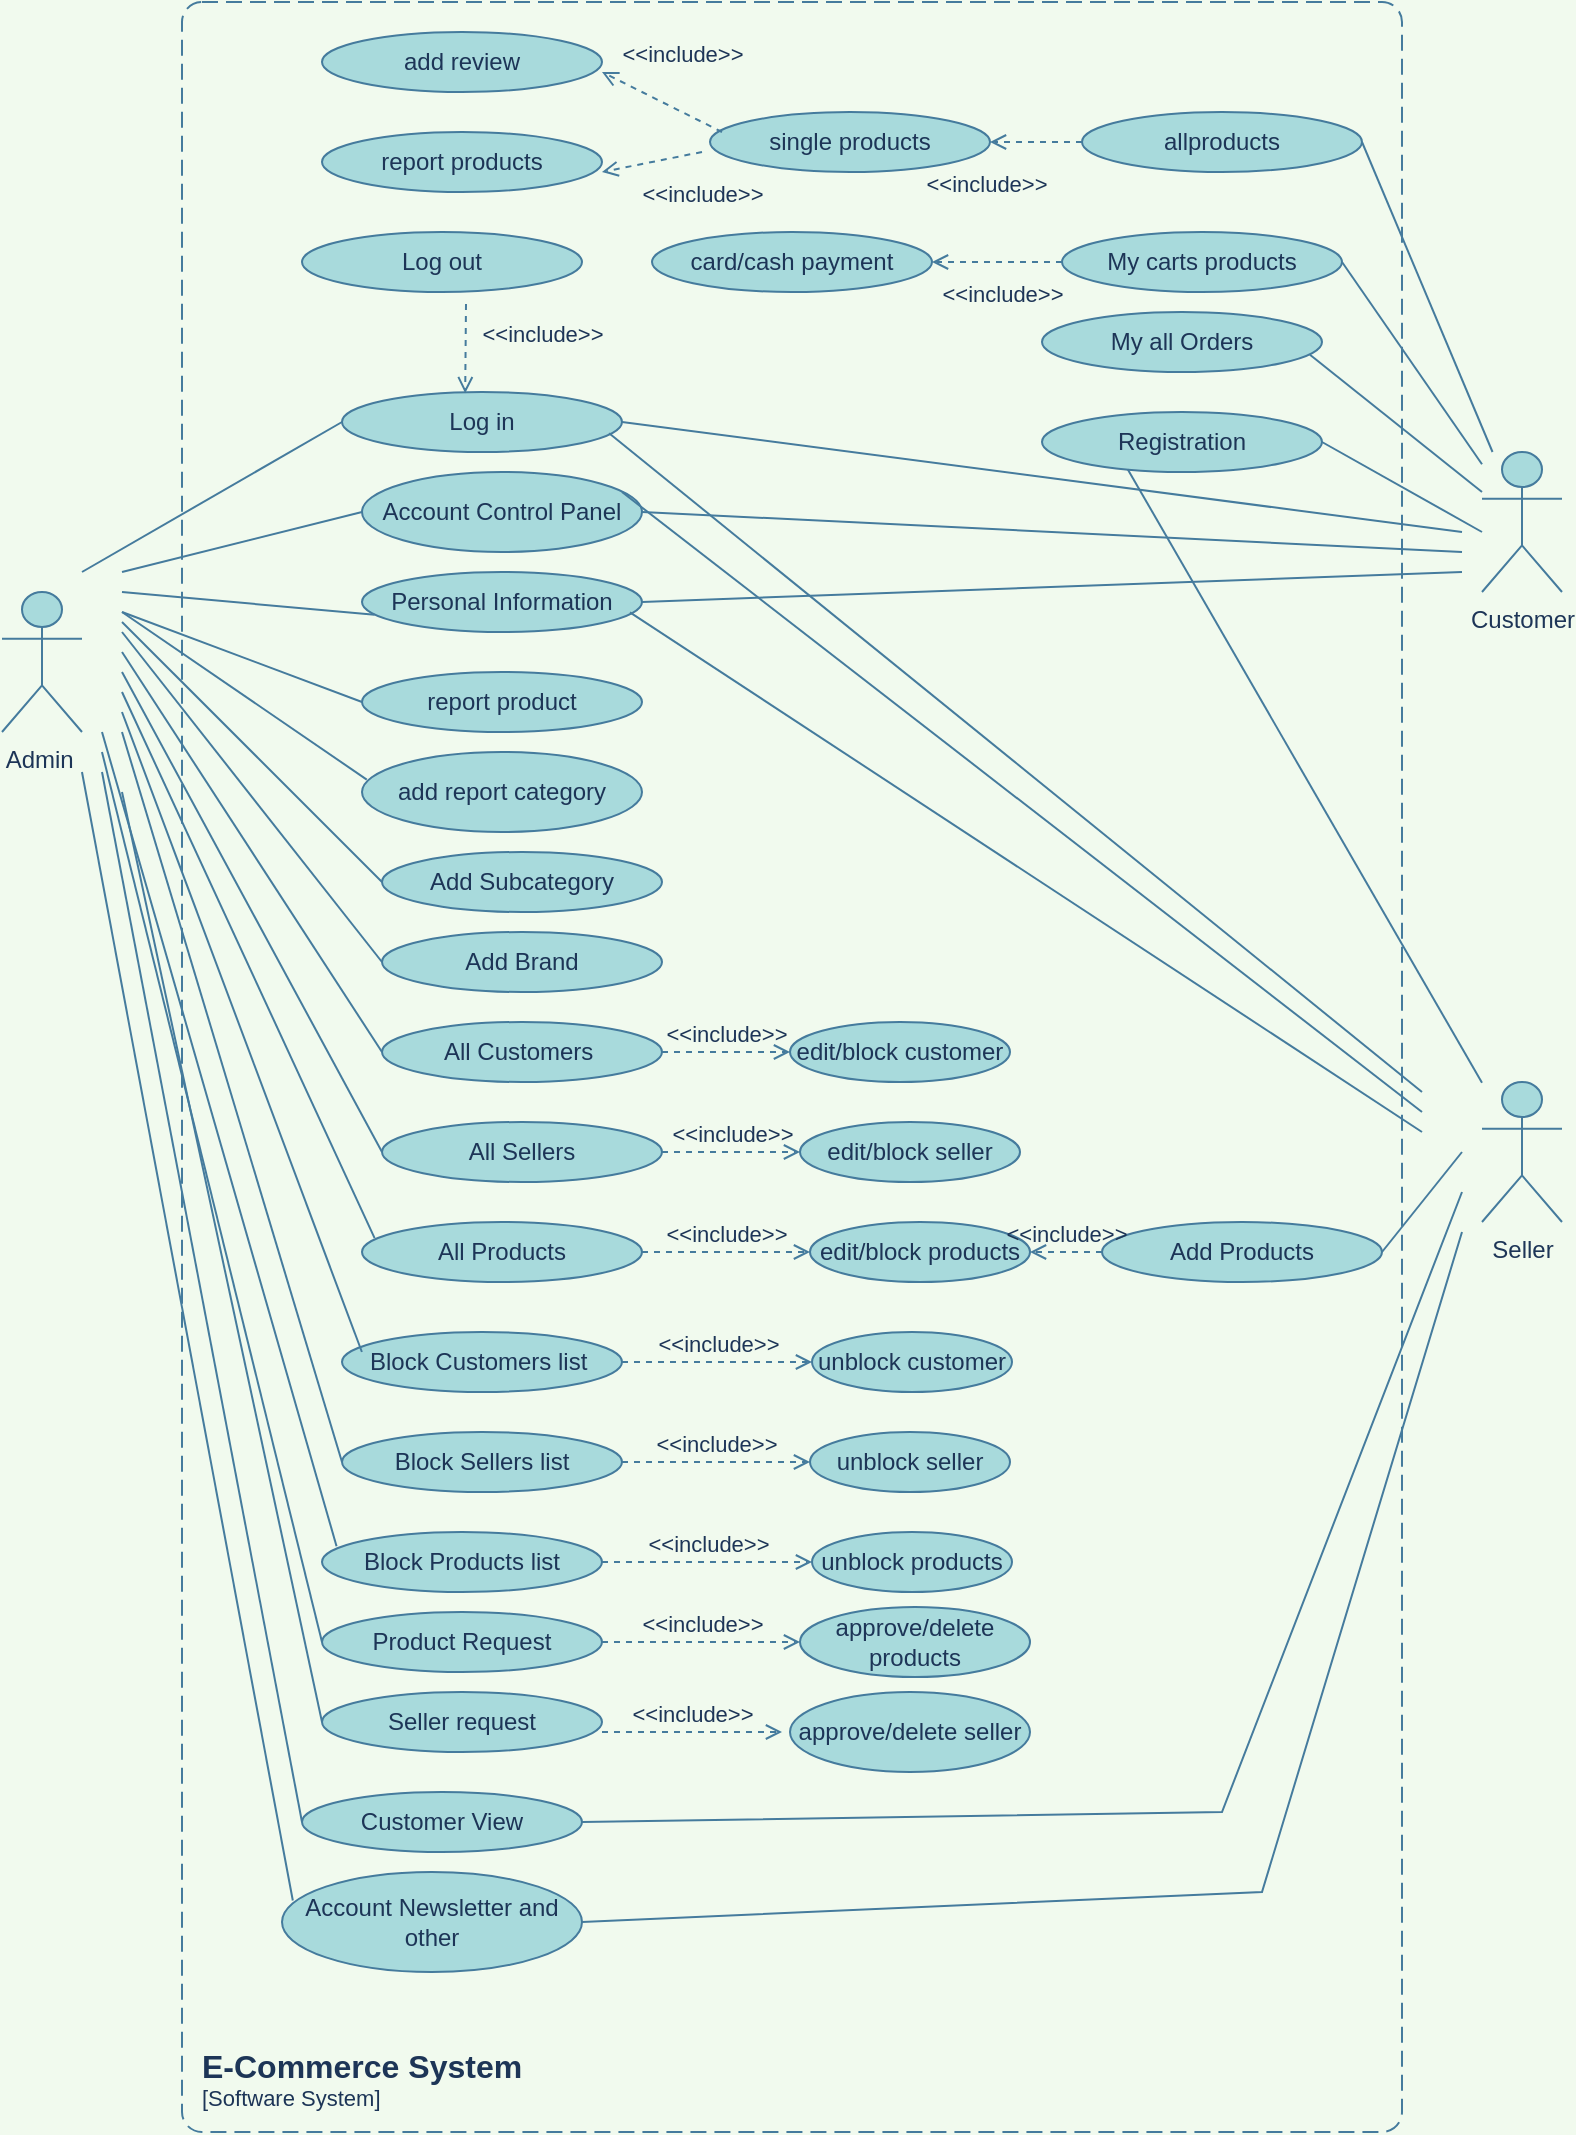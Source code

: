 <mxfile version="20.5.1" type="github">
  <diagram id="n9HFfjMK9hOBVCEkppL0" name="Page-1">
    <mxGraphModel dx="1038" dy="571" grid="1" gridSize="10" guides="1" tooltips="1" connect="1" arrows="1" fold="1" page="1" pageScale="1" pageWidth="827" pageHeight="1169" background="#F1FAEE" math="0" shadow="0">
      <root>
        <mxCell id="0" />
        <mxCell id="1" parent="0" />
        <object label="Admin&amp;nbsp;" id="HZhEUxBDqLnAfJDDO1io-1">
          <mxCell style="shape=umlActor;html=1;verticalLabelPosition=bottom;verticalAlign=top;align=center;fillColor=#A8DADC;strokeColor=#457B9D;fontColor=#1D3557;" parent="1" vertex="1">
            <mxGeometry x="20" y="340" width="40" height="70" as="geometry" />
          </mxCell>
        </object>
        <mxCell id="HZhEUxBDqLnAfJDDO1io-3" value="Customer" style="shape=umlActor;html=1;verticalLabelPosition=bottom;verticalAlign=top;align=center;fillColor=#A8DADC;strokeColor=#457B9D;fontColor=#1D3557;" parent="1" vertex="1">
          <mxGeometry x="760" y="270" width="40" height="70" as="geometry" />
        </mxCell>
        <object placeholders="1" c4Name="E-Commerce System" c4Type="SystemScopeBoundary" c4Application="Software System" label="&lt;font style=&quot;font-size: 16px&quot;&gt;&lt;b&gt;&lt;div style=&quot;text-align: left&quot;&gt;%c4Name%&lt;/div&gt;&lt;/b&gt;&lt;/font&gt;&lt;div style=&quot;text-align: left&quot;&gt;[%c4Application%]&lt;/div&gt;" id="HZhEUxBDqLnAfJDDO1io-4">
          <mxCell style="rounded=1;fontSize=11;whiteSpace=wrap;html=1;dashed=1;arcSize=20;fillColor=none;strokeColor=#457B9D;fontColor=#1D3557;labelBackgroundColor=none;align=left;verticalAlign=bottom;labelBorderColor=none;spacingTop=0;spacing=10;dashPattern=8 4;metaEdit=1;rotatable=0;perimeter=rectanglePerimeter;noLabel=0;labelPadding=0;allowArrows=0;connectable=0;expand=0;recursiveResize=0;editable=1;pointerEvents=0;absoluteArcSize=1;points=[[0.25,0,0],[0.5,0,0],[0.75,0,0],[1,0.25,0],[1,0.5,0],[1,0.75,0],[0.75,1,0],[0.5,1,0],[0.25,1,0],[0,0.75,0],[0,0.5,0],[0,0.25,0]];" parent="1" vertex="1">
            <mxGeometry x="110" y="45" width="610" height="1065" as="geometry" />
          </mxCell>
        </object>
        <mxCell id="HZhEUxBDqLnAfJDDO1io-10" value="Account Control Panel" style="ellipse;whiteSpace=wrap;html=1;fillColor=#A8DADC;strokeColor=#457B9D;fontColor=#1D3557;" parent="1" vertex="1">
          <mxGeometry x="200" y="280" width="140" height="40" as="geometry" />
        </mxCell>
        <mxCell id="HZhEUxBDqLnAfJDDO1io-12" value="Personal Information" style="ellipse;whiteSpace=wrap;html=1;fillColor=#A8DADC;strokeColor=#457B9D;fontColor=#1D3557;" parent="1" vertex="1">
          <mxGeometry x="200" y="330" width="140" height="30" as="geometry" />
        </mxCell>
        <mxCell id="HZhEUxBDqLnAfJDDO1io-13" value="Add Subcategory" style="ellipse;whiteSpace=wrap;html=1;fillColor=#A8DADC;strokeColor=#457B9D;fontColor=#1D3557;" parent="1" vertex="1">
          <mxGeometry x="210" y="470" width="140" height="30" as="geometry" />
        </mxCell>
        <mxCell id="HZhEUxBDqLnAfJDDO1io-14" value="Add Brand" style="ellipse;whiteSpace=wrap;html=1;fillColor=#A8DADC;strokeColor=#457B9D;fontColor=#1D3557;" parent="1" vertex="1">
          <mxGeometry x="210" y="510" width="140" height="30" as="geometry" />
        </mxCell>
        <mxCell id="HZhEUxBDqLnAfJDDO1io-15" value="All Customers&amp;nbsp;" style="ellipse;whiteSpace=wrap;html=1;fillColor=#A8DADC;strokeColor=#457B9D;fontColor=#1D3557;" parent="1" vertex="1">
          <mxGeometry x="210" y="555" width="140" height="30" as="geometry" />
        </mxCell>
        <mxCell id="HZhEUxBDqLnAfJDDO1io-16" value="All Sellers" style="ellipse;whiteSpace=wrap;html=1;fillColor=#A8DADC;strokeColor=#457B9D;fontColor=#1D3557;" parent="1" vertex="1">
          <mxGeometry x="210" y="605" width="140" height="30" as="geometry" />
        </mxCell>
        <mxCell id="HZhEUxBDqLnAfJDDO1io-17" value="All Products" style="ellipse;whiteSpace=wrap;html=1;fillColor=#A8DADC;strokeColor=#457B9D;fontColor=#1D3557;" parent="1" vertex="1">
          <mxGeometry x="200" y="655" width="140" height="30" as="geometry" />
        </mxCell>
        <mxCell id="HZhEUxBDqLnAfJDDO1io-18" value="Block Customers list&amp;nbsp;" style="ellipse;whiteSpace=wrap;html=1;fillColor=#A8DADC;strokeColor=#457B9D;fontColor=#1D3557;" parent="1" vertex="1">
          <mxGeometry x="190" y="710" width="140" height="30" as="geometry" />
        </mxCell>
        <mxCell id="HZhEUxBDqLnAfJDDO1io-19" value="Block Products list" style="ellipse;whiteSpace=wrap;html=1;fillColor=#A8DADC;strokeColor=#457B9D;fontColor=#1D3557;" parent="1" vertex="1">
          <mxGeometry x="180" y="810" width="140" height="30" as="geometry" />
        </mxCell>
        <mxCell id="HZhEUxBDqLnAfJDDO1io-20" value="Block Sellers list" style="ellipse;whiteSpace=wrap;html=1;fillColor=#A8DADC;strokeColor=#457B9D;fontColor=#1D3557;" parent="1" vertex="1">
          <mxGeometry x="190" y="760" width="140" height="30" as="geometry" />
        </mxCell>
        <mxCell id="HZhEUxBDqLnAfJDDO1io-21" value="Product Request" style="ellipse;whiteSpace=wrap;html=1;fillColor=#A8DADC;strokeColor=#457B9D;fontColor=#1D3557;" parent="1" vertex="1">
          <mxGeometry x="180" y="850" width="140" height="30" as="geometry" />
        </mxCell>
        <mxCell id="HZhEUxBDqLnAfJDDO1io-23" value="Customer View" style="ellipse;whiteSpace=wrap;html=1;fillColor=#A8DADC;strokeColor=#457B9D;fontColor=#1D3557;" parent="1" vertex="1">
          <mxGeometry x="170" y="940" width="140" height="30" as="geometry" />
        </mxCell>
        <mxCell id="HZhEUxBDqLnAfJDDO1io-24" value="Account Newsletter and other" style="ellipse;whiteSpace=wrap;html=1;fillColor=#A8DADC;strokeColor=#457B9D;fontColor=#1D3557;" parent="1" vertex="1">
          <mxGeometry x="160" y="980" width="150" height="50" as="geometry" />
        </mxCell>
        <mxCell id="HZhEUxBDqLnAfJDDO1io-25" value="Registration" style="ellipse;whiteSpace=wrap;html=1;fillColor=#A8DADC;strokeColor=#457B9D;fontColor=#1D3557;" parent="1" vertex="1">
          <mxGeometry x="540" y="250" width="140" height="30" as="geometry" />
        </mxCell>
        <mxCell id="HZhEUxBDqLnAfJDDO1io-26" value="Log in" style="ellipse;whiteSpace=wrap;html=1;fillColor=#A8DADC;strokeColor=#457B9D;fontColor=#1D3557;" parent="1" vertex="1">
          <mxGeometry x="190" y="240" width="140" height="30" as="geometry" />
        </mxCell>
        <mxCell id="HZhEUxBDqLnAfJDDO1io-27" value="Log out" style="ellipse;whiteSpace=wrap;html=1;fillColor=#A8DADC;strokeColor=#457B9D;fontColor=#1D3557;" parent="1" vertex="1">
          <mxGeometry x="170" y="160" width="140" height="30" as="geometry" />
        </mxCell>
        <mxCell id="HZhEUxBDqLnAfJDDO1io-31" value="" style="edgeStyle=none;html=1;endArrow=none;verticalAlign=bottom;rounded=0;entryX=0;entryY=0.5;entryDx=0;entryDy=0;labelBackgroundColor=#F1FAEE;strokeColor=#457B9D;fontColor=#1D3557;" parent="1" target="HZhEUxBDqLnAfJDDO1io-26" edge="1">
          <mxGeometry width="160" relative="1" as="geometry">
            <mxPoint x="60" y="330" as="sourcePoint" />
            <mxPoint x="220" y="330" as="targetPoint" />
          </mxGeometry>
        </mxCell>
        <mxCell id="HZhEUxBDqLnAfJDDO1io-33" value="" style="edgeStyle=none;html=1;endArrow=none;verticalAlign=bottom;rounded=0;entryX=0;entryY=0.5;entryDx=0;entryDy=0;labelBackgroundColor=#F1FAEE;strokeColor=#457B9D;fontColor=#1D3557;" parent="1" target="HZhEUxBDqLnAfJDDO1io-10" edge="1">
          <mxGeometry width="160" relative="1" as="geometry">
            <mxPoint x="80" y="330" as="sourcePoint" />
            <mxPoint x="170" y="220" as="targetPoint" />
          </mxGeometry>
        </mxCell>
        <mxCell id="HZhEUxBDqLnAfJDDO1io-34" value="" style="edgeStyle=none;html=1;endArrow=none;verticalAlign=bottom;rounded=0;entryX=0.045;entryY=0.713;entryDx=0;entryDy=0;entryPerimeter=0;labelBackgroundColor=#F1FAEE;strokeColor=#457B9D;fontColor=#1D3557;" parent="1" target="HZhEUxBDqLnAfJDDO1io-12" edge="1">
          <mxGeometry width="160" relative="1" as="geometry">
            <mxPoint x="80" y="340" as="sourcePoint" />
            <mxPoint x="170.0" y="260" as="targetPoint" />
          </mxGeometry>
        </mxCell>
        <mxCell id="HZhEUxBDqLnAfJDDO1io-35" value="" style="edgeStyle=none;html=1;endArrow=none;verticalAlign=bottom;rounded=0;entryX=0;entryY=0.5;entryDx=0;entryDy=0;labelBackgroundColor=#F1FAEE;strokeColor=#457B9D;fontColor=#1D3557;" parent="1" target="HZhEUxBDqLnAfJDDO1io-13" edge="1">
          <mxGeometry width="160" relative="1" as="geometry">
            <mxPoint x="80" y="355" as="sourcePoint" />
            <mxPoint x="160" y="300" as="targetPoint" />
          </mxGeometry>
        </mxCell>
        <mxCell id="HZhEUxBDqLnAfJDDO1io-36" value="" style="edgeStyle=none;html=1;endArrow=none;verticalAlign=bottom;rounded=0;entryX=0;entryY=0.5;entryDx=0;entryDy=0;labelBackgroundColor=#F1FAEE;strokeColor=#457B9D;fontColor=#1D3557;" parent="1" target="HZhEUxBDqLnAfJDDO1io-14" edge="1">
          <mxGeometry width="160" relative="1" as="geometry">
            <mxPoint x="80" y="360" as="sourcePoint" />
            <mxPoint x="180" y="390" as="targetPoint" />
          </mxGeometry>
        </mxCell>
        <mxCell id="HZhEUxBDqLnAfJDDO1io-37" value="" style="edgeStyle=none;html=1;endArrow=none;verticalAlign=bottom;rounded=0;entryX=0;entryY=0.5;entryDx=0;entryDy=0;labelBackgroundColor=#F1FAEE;strokeColor=#457B9D;fontColor=#1D3557;" parent="1" target="HZhEUxBDqLnAfJDDO1io-15" edge="1">
          <mxGeometry width="160" relative="1" as="geometry">
            <mxPoint x="80" y="370" as="sourcePoint" />
            <mxPoint x="160" y="370" as="targetPoint" />
          </mxGeometry>
        </mxCell>
        <mxCell id="HZhEUxBDqLnAfJDDO1io-38" value="" style="edgeStyle=none;html=1;endArrow=none;verticalAlign=bottom;rounded=0;entryX=0;entryY=0.5;entryDx=0;entryDy=0;labelBackgroundColor=#F1FAEE;strokeColor=#457B9D;fontColor=#1D3557;" parent="1" target="HZhEUxBDqLnAfJDDO1io-16" edge="1">
          <mxGeometry width="160" relative="1" as="geometry">
            <mxPoint x="80" y="380" as="sourcePoint" />
            <mxPoint x="180" y="470" as="targetPoint" />
          </mxGeometry>
        </mxCell>
        <mxCell id="HZhEUxBDqLnAfJDDO1io-39" value="" style="edgeStyle=none;html=1;endArrow=none;verticalAlign=bottom;rounded=0;entryX=0.045;entryY=0.268;entryDx=0;entryDy=0;entryPerimeter=0;labelBackgroundColor=#F1FAEE;strokeColor=#457B9D;fontColor=#1D3557;" parent="1" target="HZhEUxBDqLnAfJDDO1io-17" edge="1">
          <mxGeometry width="160" relative="1" as="geometry">
            <mxPoint x="80" y="390" as="sourcePoint" />
            <mxPoint x="170.0" y="455" as="targetPoint" />
          </mxGeometry>
        </mxCell>
        <mxCell id="HZhEUxBDqLnAfJDDO1io-40" value="" style="edgeStyle=none;html=1;endArrow=none;verticalAlign=bottom;rounded=0;entryX=0.071;entryY=0.333;entryDx=0;entryDy=0;entryPerimeter=0;labelBackgroundColor=#F1FAEE;strokeColor=#457B9D;fontColor=#1D3557;" parent="1" target="HZhEUxBDqLnAfJDDO1io-18" edge="1">
          <mxGeometry width="160" relative="1" as="geometry">
            <mxPoint x="80" y="400" as="sourcePoint" />
            <mxPoint x="160" y="490" as="targetPoint" />
          </mxGeometry>
        </mxCell>
        <mxCell id="HZhEUxBDqLnAfJDDO1io-41" value="" style="edgeStyle=none;html=1;endArrow=none;verticalAlign=bottom;rounded=0;exitX=0;exitY=0.5;exitDx=0;exitDy=0;labelBackgroundColor=#F1FAEE;strokeColor=#457B9D;fontColor=#1D3557;" parent="1" source="HZhEUxBDqLnAfJDDO1io-20" edge="1">
          <mxGeometry width="160" relative="1" as="geometry">
            <mxPoint x="160" y="540" as="sourcePoint" />
            <mxPoint x="80" y="410" as="targetPoint" />
          </mxGeometry>
        </mxCell>
        <mxCell id="HZhEUxBDqLnAfJDDO1io-42" value="" style="edgeStyle=none;html=1;endArrow=none;verticalAlign=bottom;rounded=0;entryX=0.052;entryY=0.237;entryDx=0;entryDy=0;entryPerimeter=0;labelBackgroundColor=#F1FAEE;strokeColor=#457B9D;fontColor=#1D3557;" parent="1" target="HZhEUxBDqLnAfJDDO1io-19" edge="1">
          <mxGeometry width="160" relative="1" as="geometry">
            <mxPoint x="70" y="410" as="sourcePoint" />
            <mxPoint x="170.0" y="345" as="targetPoint" />
          </mxGeometry>
        </mxCell>
        <mxCell id="HZhEUxBDqLnAfJDDO1io-43" value="" style="edgeStyle=none;html=1;endArrow=none;verticalAlign=bottom;rounded=0;entryX=0;entryY=0.5;entryDx=0;entryDy=0;labelBackgroundColor=#F1FAEE;strokeColor=#457B9D;fontColor=#1D3557;" parent="1" edge="1" target="HZhEUxBDqLnAfJDDO1io-21">
          <mxGeometry width="160" relative="1" as="geometry">
            <mxPoint x="70" y="420" as="sourcePoint" />
            <mxPoint x="290" y="570" as="targetPoint" />
          </mxGeometry>
        </mxCell>
        <mxCell id="HZhEUxBDqLnAfJDDO1io-45" value="" style="edgeStyle=none;html=1;endArrow=none;verticalAlign=bottom;rounded=0;entryX=0;entryY=0.5;entryDx=0;entryDy=0;labelBackgroundColor=#F1FAEE;strokeColor=#457B9D;fontColor=#1D3557;" parent="1" target="HZhEUxBDqLnAfJDDO1io-23" edge="1">
          <mxGeometry width="160" relative="1" as="geometry">
            <mxPoint x="70" y="430" as="sourcePoint" />
            <mxPoint x="160" y="680" as="targetPoint" />
          </mxGeometry>
        </mxCell>
        <mxCell id="HZhEUxBDqLnAfJDDO1io-46" value="" style="edgeStyle=none;html=1;endArrow=none;verticalAlign=bottom;rounded=0;entryX=0.036;entryY=0.285;entryDx=0;entryDy=0;entryPerimeter=0;labelBackgroundColor=#F1FAEE;strokeColor=#457B9D;fontColor=#1D3557;" parent="1" target="HZhEUxBDqLnAfJDDO1io-24" edge="1">
          <mxGeometry width="160" relative="1" as="geometry">
            <mxPoint x="60" y="430" as="sourcePoint" />
            <mxPoint x="140" y="710" as="targetPoint" />
          </mxGeometry>
        </mxCell>
        <mxCell id="HZhEUxBDqLnAfJDDO1io-47" value="" style="edgeStyle=none;html=1;endArrow=none;verticalAlign=bottom;rounded=0;exitX=0.306;exitY=0.953;exitDx=0;exitDy=0;exitPerimeter=0;labelBackgroundColor=#F1FAEE;strokeColor=#457B9D;fontColor=#1D3557;" parent="1" source="HZhEUxBDqLnAfJDDO1io-25" edge="1" target="HZhEUxBDqLnAfJDDO1io-62">
          <mxGeometry width="160" relative="1" as="geometry">
            <mxPoint x="300" y="120" as="sourcePoint" />
            <mxPoint x="730" y="330" as="targetPoint" />
          </mxGeometry>
        </mxCell>
        <mxCell id="HZhEUxBDqLnAfJDDO1io-48" value="" style="edgeStyle=none;html=1;endArrow=none;verticalAlign=bottom;rounded=0;exitX=1;exitY=0.5;exitDx=0;exitDy=0;labelBackgroundColor=#F1FAEE;strokeColor=#457B9D;fontColor=#1D3557;" parent="1" source="HZhEUxBDqLnAfJDDO1io-26" edge="1">
          <mxGeometry width="160" relative="1" as="geometry">
            <mxPoint x="360" y="150" as="sourcePoint" />
            <mxPoint x="750" y="310" as="targetPoint" />
            <Array as="points" />
          </mxGeometry>
        </mxCell>
        <mxCell id="HZhEUxBDqLnAfJDDO1io-50" value="" style="edgeStyle=none;html=1;endArrow=none;verticalAlign=bottom;rounded=0;exitX=1;exitY=0.5;exitDx=0;exitDy=0;labelBackgroundColor=#F1FAEE;strokeColor=#457B9D;fontColor=#1D3557;" parent="1" source="HZhEUxBDqLnAfJDDO1io-10" edge="1">
          <mxGeometry width="160" relative="1" as="geometry">
            <mxPoint x="320" y="320" as="sourcePoint" />
            <mxPoint x="750" y="320" as="targetPoint" />
            <Array as="points" />
          </mxGeometry>
        </mxCell>
        <mxCell id="HZhEUxBDqLnAfJDDO1io-51" value="" style="edgeStyle=none;html=1;endArrow=none;verticalAlign=bottom;rounded=0;exitX=1;exitY=0.5;exitDx=0;exitDy=0;labelBackgroundColor=#F1FAEE;strokeColor=#457B9D;fontColor=#1D3557;" parent="1" source="HZhEUxBDqLnAfJDDO1io-12" edge="1">
          <mxGeometry width="160" relative="1" as="geometry">
            <mxPoint x="400" y="280" as="sourcePoint" />
            <mxPoint x="750" y="330" as="targetPoint" />
            <Array as="points" />
          </mxGeometry>
        </mxCell>
        <mxCell id="HZhEUxBDqLnAfJDDO1io-53" value="allproducts" style="ellipse;whiteSpace=wrap;html=1;fillColor=#A8DADC;strokeColor=#457B9D;fontColor=#1D3557;" parent="1" vertex="1">
          <mxGeometry x="560" y="100" width="140" height="30" as="geometry" />
        </mxCell>
        <mxCell id="HZhEUxBDqLnAfJDDO1io-54" value="My carts products" style="ellipse;whiteSpace=wrap;html=1;fillColor=#A8DADC;strokeColor=#457B9D;fontColor=#1D3557;" parent="1" vertex="1">
          <mxGeometry x="550" y="160" width="140" height="30" as="geometry" />
        </mxCell>
        <mxCell id="HZhEUxBDqLnAfJDDO1io-56" value="" style="edgeStyle=none;html=1;endArrow=none;verticalAlign=bottom;rounded=0;exitX=1;exitY=0.5;exitDx=0;exitDy=0;labelBackgroundColor=#F1FAEE;strokeColor=#457B9D;fontColor=#1D3557;" parent="1" source="HZhEUxBDqLnAfJDDO1io-53" target="HZhEUxBDqLnAfJDDO1io-3" edge="1">
          <mxGeometry width="160" relative="1" as="geometry">
            <mxPoint x="550" y="270" as="sourcePoint" />
            <mxPoint x="730" y="320" as="targetPoint" />
          </mxGeometry>
        </mxCell>
        <mxCell id="HZhEUxBDqLnAfJDDO1io-57" value="" style="edgeStyle=none;html=1;endArrow=none;verticalAlign=bottom;rounded=0;exitX=1;exitY=0.5;exitDx=0;exitDy=0;labelBackgroundColor=#F1FAEE;strokeColor=#457B9D;fontColor=#1D3557;" parent="1" source="HZhEUxBDqLnAfJDDO1io-54" target="HZhEUxBDqLnAfJDDO1io-3" edge="1">
          <mxGeometry width="160" relative="1" as="geometry">
            <mxPoint x="590" y="320" as="sourcePoint" />
            <mxPoint x="740" y="330" as="targetPoint" />
          </mxGeometry>
        </mxCell>
        <mxCell id="HZhEUxBDqLnAfJDDO1io-62" value="Seller" style="shape=umlActor;html=1;verticalLabelPosition=bottom;verticalAlign=top;align=center;fillColor=#A8DADC;strokeColor=#457B9D;fontColor=#1D3557;" parent="1" vertex="1">
          <mxGeometry x="760" y="585" width="40" height="70" as="geometry" />
        </mxCell>
        <mxCell id="HZhEUxBDqLnAfJDDO1io-64" value="" style="edgeStyle=none;html=1;endArrow=none;verticalAlign=bottom;rounded=0;exitX=1;exitY=0.5;exitDx=0;exitDy=0;labelBackgroundColor=#F1FAEE;strokeColor=#457B9D;fontColor=#1D3557;" parent="1" source="HZhEUxBDqLnAfJDDO1io-25" edge="1">
          <mxGeometry width="160" relative="1" as="geometry">
            <mxPoint x="310" y="140" as="sourcePoint" />
            <mxPoint x="760" y="310" as="targetPoint" />
            <Array as="points" />
          </mxGeometry>
        </mxCell>
        <mxCell id="HZhEUxBDqLnAfJDDO1io-65" value="" style="edgeStyle=none;html=1;endArrow=none;verticalAlign=bottom;rounded=0;labelBackgroundColor=#F1FAEE;strokeColor=#457B9D;fontColor=#1D3557;exitX=0.954;exitY=0.687;exitDx=0;exitDy=0;exitPerimeter=0;" parent="1" source="HZhEUxBDqLnAfJDDO1io-26" edge="1">
          <mxGeometry width="160" relative="1" as="geometry">
            <mxPoint x="340" y="230" as="sourcePoint" />
            <mxPoint x="730" y="590" as="targetPoint" />
            <Array as="points" />
          </mxGeometry>
        </mxCell>
        <mxCell id="HZhEUxBDqLnAfJDDO1io-67" value="&amp;lt;&amp;lt;include&amp;gt;&amp;gt;" style="edgeStyle=none;html=1;endArrow=open;verticalAlign=bottom;dashed=1;labelBackgroundColor=none;rounded=0;strokeColor=#457B9D;fontColor=#1D3557;entryX=0.44;entryY=0.02;entryDx=0;entryDy=0;entryPerimeter=0;" parent="1" target="HZhEUxBDqLnAfJDDO1io-26" edge="1">
          <mxGeometry x="0.061" y="38" width="160" relative="1" as="geometry">
            <mxPoint x="252" y="196" as="sourcePoint" />
            <mxPoint x="230" y="240" as="targetPoint" />
            <mxPoint as="offset" />
          </mxGeometry>
        </mxCell>
        <mxCell id="HZhEUxBDqLnAfJDDO1io-68" value="Add Products" style="ellipse;whiteSpace=wrap;html=1;fillColor=#A8DADC;strokeColor=#457B9D;fontColor=#1D3557;" parent="1" vertex="1">
          <mxGeometry x="570" y="655" width="140" height="30" as="geometry" />
        </mxCell>
        <mxCell id="HZhEUxBDqLnAfJDDO1io-69" value="" style="edgeStyle=none;html=1;endArrow=none;verticalAlign=bottom;rounded=0;exitX=1;exitY=0.5;exitDx=0;exitDy=0;labelBackgroundColor=#F1FAEE;strokeColor=#457B9D;fontColor=#1D3557;" parent="1" source="HZhEUxBDqLnAfJDDO1io-68" edge="1">
          <mxGeometry width="160" relative="1" as="geometry">
            <mxPoint x="500" y="570" as="sourcePoint" />
            <mxPoint x="750" y="620" as="targetPoint" />
          </mxGeometry>
        </mxCell>
        <mxCell id="HZhEUxBDqLnAfJDDO1io-70" value="" style="edgeStyle=none;html=1;endArrow=none;verticalAlign=bottom;rounded=0;exitX=1;exitY=0.5;exitDx=0;exitDy=0;labelBackgroundColor=#F1FAEE;strokeColor=#457B9D;fontColor=#1D3557;" parent="1" source="HZhEUxBDqLnAfJDDO1io-23" edge="1">
          <mxGeometry width="160" relative="1" as="geometry">
            <mxPoint x="400" y="710" as="sourcePoint" />
            <mxPoint x="750" y="640" as="targetPoint" />
            <Array as="points">
              <mxPoint x="630" y="950" />
            </Array>
          </mxGeometry>
        </mxCell>
        <mxCell id="HZhEUxBDqLnAfJDDO1io-71" value="" style="edgeStyle=none;html=1;endArrow=none;verticalAlign=bottom;rounded=0;exitX=1;exitY=0.5;exitDx=0;exitDy=0;labelBackgroundColor=#F1FAEE;strokeColor=#457B9D;fontColor=#1D3557;" parent="1" source="HZhEUxBDqLnAfJDDO1io-24" edge="1">
          <mxGeometry width="160" relative="1" as="geometry">
            <mxPoint x="390" y="760" as="sourcePoint" />
            <mxPoint x="750" y="660" as="targetPoint" />
            <Array as="points">
              <mxPoint x="650" y="990" />
            </Array>
          </mxGeometry>
        </mxCell>
        <mxCell id="GM8xlWGdV2tlLfldPjoc-1" value="edit/block customer" style="ellipse;whiteSpace=wrap;html=1;fillColor=#A8DADC;strokeColor=#457B9D;fontColor=#1D3557;" parent="1" vertex="1">
          <mxGeometry x="414" y="555" width="110" height="30" as="geometry" />
        </mxCell>
        <mxCell id="GM8xlWGdV2tlLfldPjoc-7" value="&amp;lt;&amp;lt;include&amp;gt;&amp;gt;" style="edgeStyle=none;html=1;endArrow=open;verticalAlign=bottom;dashed=1;labelBackgroundColor=none;rounded=0;entryX=0;entryY=0.5;entryDx=0;entryDy=0;strokeColor=#457B9D;fontColor=#1D3557;" parent="1" source="HZhEUxBDqLnAfJDDO1io-15" target="GM8xlWGdV2tlLfldPjoc-1" edge="1">
          <mxGeometry width="160" relative="1" as="geometry">
            <mxPoint x="450" y="310" as="sourcePoint" />
            <mxPoint x="420" y="380" as="targetPoint" />
          </mxGeometry>
        </mxCell>
        <mxCell id="GM8xlWGdV2tlLfldPjoc-9" value="edit/block seller" style="ellipse;whiteSpace=wrap;html=1;fillColor=#A8DADC;strokeColor=#457B9D;fontColor=#1D3557;" parent="1" vertex="1">
          <mxGeometry x="419" y="605" width="110" height="30" as="geometry" />
        </mxCell>
        <mxCell id="GM8xlWGdV2tlLfldPjoc-12" value="edit/block products" style="ellipse;whiteSpace=wrap;html=1;fillColor=#A8DADC;strokeColor=#457B9D;fontColor=#1D3557;" parent="1" vertex="1">
          <mxGeometry x="424" y="655" width="110" height="30" as="geometry" />
        </mxCell>
        <mxCell id="GM8xlWGdV2tlLfldPjoc-13" value="&amp;lt;&amp;lt;include&amp;gt;&amp;gt;" style="edgeStyle=none;html=1;endArrow=open;verticalAlign=bottom;dashed=1;labelBackgroundColor=none;rounded=0;exitX=1;exitY=0.5;exitDx=0;exitDy=0;entryX=0;entryY=0.5;entryDx=0;entryDy=0;strokeColor=#457B9D;fontColor=#1D3557;" parent="1" source="HZhEUxBDqLnAfJDDO1io-16" target="GM8xlWGdV2tlLfldPjoc-9" edge="1">
          <mxGeometry width="160" relative="1" as="geometry">
            <mxPoint x="390" y="460" as="sourcePoint" />
            <mxPoint x="459.931" y="433.104" as="targetPoint" />
          </mxGeometry>
        </mxCell>
        <mxCell id="GM8xlWGdV2tlLfldPjoc-15" value="&amp;lt;&amp;lt;include&amp;gt;&amp;gt;" style="edgeStyle=none;html=1;endArrow=open;verticalAlign=bottom;dashed=1;labelBackgroundColor=none;rounded=0;entryX=0;entryY=0.5;entryDx=0;entryDy=0;exitX=1;exitY=0.5;exitDx=0;exitDy=0;strokeColor=#457B9D;fontColor=#1D3557;" parent="1" target="GM8xlWGdV2tlLfldPjoc-12" edge="1" source="HZhEUxBDqLnAfJDDO1io-17">
          <mxGeometry width="160" relative="1" as="geometry">
            <mxPoint x="380" y="500" as="sourcePoint" />
            <mxPoint x="489.931" y="503.104" as="targetPoint" />
          </mxGeometry>
        </mxCell>
        <mxCell id="GM8xlWGdV2tlLfldPjoc-17" value="unblock products" style="ellipse;whiteSpace=wrap;html=1;fillColor=#A8DADC;strokeColor=#457B9D;fontColor=#1D3557;" parent="1" vertex="1">
          <mxGeometry x="425" y="810" width="100" height="30" as="geometry" />
        </mxCell>
        <mxCell id="GM8xlWGdV2tlLfldPjoc-18" value="unblock seller" style="ellipse;whiteSpace=wrap;html=1;fillColor=#A8DADC;strokeColor=#457B9D;fontColor=#1D3557;" parent="1" vertex="1">
          <mxGeometry x="424" y="760" width="100" height="30" as="geometry" />
        </mxCell>
        <mxCell id="GM8xlWGdV2tlLfldPjoc-19" value="unblock customer" style="ellipse;whiteSpace=wrap;html=1;fillColor=#A8DADC;strokeColor=#457B9D;fontColor=#1D3557;" parent="1" vertex="1">
          <mxGeometry x="425" y="710" width="100" height="30" as="geometry" />
        </mxCell>
        <mxCell id="GM8xlWGdV2tlLfldPjoc-21" value="&amp;lt;&amp;lt;include&amp;gt;&amp;gt;" style="edgeStyle=none;html=1;endArrow=open;verticalAlign=bottom;dashed=1;labelBackgroundColor=none;rounded=0;entryX=0;entryY=0.5;entryDx=0;entryDy=0;strokeColor=#457B9D;fontColor=#1D3557;exitX=1;exitY=0.5;exitDx=0;exitDy=0;" parent="1" edge="1" target="GM8xlWGdV2tlLfldPjoc-19" source="HZhEUxBDqLnAfJDDO1io-18">
          <mxGeometry width="160" relative="1" as="geometry">
            <mxPoint x="330" y="570" as="sourcePoint" />
            <mxPoint x="450" y="600" as="targetPoint" />
          </mxGeometry>
        </mxCell>
        <mxCell id="GM8xlWGdV2tlLfldPjoc-23" value="&amp;lt;&amp;lt;include&amp;gt;&amp;gt;" style="edgeStyle=none;html=1;endArrow=open;verticalAlign=bottom;dashed=1;labelBackgroundColor=none;rounded=0;exitX=1;exitY=0.5;exitDx=0;exitDy=0;strokeColor=#457B9D;fontColor=#1D3557;entryX=0;entryY=0.5;entryDx=0;entryDy=0;" parent="1" source="HZhEUxBDqLnAfJDDO1io-19" target="GM8xlWGdV2tlLfldPjoc-17" edge="1">
          <mxGeometry width="160" relative="1" as="geometry">
            <mxPoint x="410" y="630" as="sourcePoint" />
            <mxPoint x="420" y="820" as="targetPoint" />
          </mxGeometry>
        </mxCell>
        <mxCell id="XIf0PoWOIS0mMmzRmoVG-6" value="Seller request" style="ellipse;whiteSpace=wrap;html=1;fillColor=#A8DADC;strokeColor=#457B9D;fontColor=#1D3557;" parent="1" vertex="1">
          <mxGeometry x="180" y="890" width="140" height="30" as="geometry" />
        </mxCell>
        <mxCell id="XIf0PoWOIS0mMmzRmoVG-7" value="" style="edgeStyle=none;html=1;endArrow=none;verticalAlign=bottom;rounded=0;entryX=0;entryY=0.5;entryDx=0;entryDy=0;labelBackgroundColor=#F1FAEE;strokeColor=#457B9D;fontColor=#1D3557;" parent="1" target="XIf0PoWOIS0mMmzRmoVG-6" edge="1">
          <mxGeometry width="160" relative="1" as="geometry">
            <mxPoint x="80" y="440" as="sourcePoint" />
            <mxPoint x="280" y="830" as="targetPoint" />
          </mxGeometry>
        </mxCell>
        <mxCell id="iisDZZuwDrv9639ta6s_-2" value="approve/delete products" style="ellipse;whiteSpace=wrap;html=1;fillColor=#A8DADC;strokeColor=#457B9D;fontColor=#1D3557;" vertex="1" parent="1">
          <mxGeometry x="419" y="847.5" width="115" height="35" as="geometry" />
        </mxCell>
        <mxCell id="iisDZZuwDrv9639ta6s_-3" value="approve/delete seller" style="ellipse;whiteSpace=wrap;html=1;fillColor=#A8DADC;strokeColor=#457B9D;fontColor=#1D3557;" vertex="1" parent="1">
          <mxGeometry x="414" y="890" width="120" height="40" as="geometry" />
        </mxCell>
        <mxCell id="iisDZZuwDrv9639ta6s_-4" value="&amp;lt;&amp;lt;include&amp;gt;&amp;gt;" style="edgeStyle=none;html=1;endArrow=open;verticalAlign=bottom;dashed=1;labelBackgroundColor=none;rounded=0;entryX=0;entryY=0.5;entryDx=0;entryDy=0;exitX=1;exitY=0.5;exitDx=0;exitDy=0;strokeColor=#457B9D;fontColor=#1D3557;" edge="1" parent="1" source="HZhEUxBDqLnAfJDDO1io-21" target="iisDZZuwDrv9639ta6s_-2">
          <mxGeometry width="160" relative="1" as="geometry">
            <mxPoint x="390" y="670" as="sourcePoint" />
            <mxPoint x="478.8" y="584" as="targetPoint" />
          </mxGeometry>
        </mxCell>
        <mxCell id="iisDZZuwDrv9639ta6s_-5" value="&amp;lt;&amp;lt;include&amp;gt;&amp;gt;" style="edgeStyle=none;html=1;endArrow=open;verticalAlign=bottom;dashed=1;labelBackgroundColor=none;rounded=0;strokeColor=#457B9D;fontColor=#1D3557;" edge="1" parent="1">
          <mxGeometry width="160" relative="1" as="geometry">
            <mxPoint x="320" y="910" as="sourcePoint" />
            <mxPoint x="410" y="910" as="targetPoint" />
          </mxGeometry>
        </mxCell>
        <mxCell id="iisDZZuwDrv9639ta6s_-6" value="&amp;lt;&amp;lt;include&amp;gt;&amp;gt;" style="edgeStyle=none;html=1;endArrow=open;verticalAlign=bottom;dashed=1;labelBackgroundColor=none;rounded=0;exitX=0;exitY=0.5;exitDx=0;exitDy=0;strokeColor=#457B9D;fontColor=#1D3557;entryX=1;entryY=0.5;entryDx=0;entryDy=0;" edge="1" parent="1" source="HZhEUxBDqLnAfJDDO1io-68" target="GM8xlWGdV2tlLfldPjoc-12">
          <mxGeometry width="160" relative="1" as="geometry">
            <mxPoint x="580" y="550" as="sourcePoint" />
            <mxPoint x="520" y="470" as="targetPoint" />
          </mxGeometry>
        </mxCell>
        <mxCell id="iisDZZuwDrv9639ta6s_-11" value="card/cash payment" style="ellipse;whiteSpace=wrap;html=1;fillColor=#A8DADC;strokeColor=#457B9D;fontColor=#1D3557;" vertex="1" parent="1">
          <mxGeometry x="345" y="160" width="140" height="30" as="geometry" />
        </mxCell>
        <mxCell id="iisDZZuwDrv9639ta6s_-13" value="&amp;lt;&amp;lt;include&amp;gt;&amp;gt;" style="edgeStyle=none;html=1;endArrow=open;verticalAlign=bottom;dashed=1;labelBackgroundColor=none;rounded=0;exitX=0;exitY=0.5;exitDx=0;exitDy=0;strokeColor=#457B9D;fontColor=#1D3557;entryX=1;entryY=0.5;entryDx=0;entryDy=0;" edge="1" parent="1" source="HZhEUxBDqLnAfJDDO1io-54" target="iisDZZuwDrv9639ta6s_-11">
          <mxGeometry x="0.172" y="-30" width="160" relative="1" as="geometry">
            <mxPoint x="570" y="150" as="sourcePoint" />
            <mxPoint x="500" y="170" as="targetPoint" />
            <mxPoint as="offset" />
          </mxGeometry>
        </mxCell>
        <mxCell id="iisDZZuwDrv9639ta6s_-14" value="My all Orders" style="ellipse;whiteSpace=wrap;html=1;fillColor=#A8DADC;strokeColor=#457B9D;fontColor=#1D3557;" vertex="1" parent="1">
          <mxGeometry x="540" y="200" width="140" height="30" as="geometry" />
        </mxCell>
        <mxCell id="iisDZZuwDrv9639ta6s_-15" value="" style="edgeStyle=none;html=1;endArrow=none;verticalAlign=bottom;rounded=0;exitX=0.957;exitY=0.713;exitDx=0;exitDy=0;exitPerimeter=0;labelBackgroundColor=#F1FAEE;strokeColor=#457B9D;fontColor=#1D3557;" edge="1" parent="1" source="iisDZZuwDrv9639ta6s_-14">
          <mxGeometry width="160" relative="1" as="geometry">
            <mxPoint x="660" y="210" as="sourcePoint" />
            <mxPoint x="760" y="290" as="targetPoint" />
          </mxGeometry>
        </mxCell>
        <mxCell id="iisDZZuwDrv9639ta6s_-17" value="&amp;lt;&amp;lt;include&amp;gt;&amp;gt;" style="edgeStyle=none;html=1;endArrow=open;verticalAlign=bottom;dashed=1;labelBackgroundColor=none;rounded=0;strokeColor=#457B9D;fontColor=#1D3557;exitX=0;exitY=0.5;exitDx=0;exitDy=0;entryX=1;entryY=0.5;entryDx=0;entryDy=0;" edge="1" parent="1" source="HZhEUxBDqLnAfJDDO1io-53" target="iisDZZuwDrv9639ta6s_-18">
          <mxGeometry x="0.739" y="85" width="160" relative="1" as="geometry">
            <mxPoint x="550" y="120" as="sourcePoint" />
            <mxPoint x="500" y="130" as="targetPoint" />
            <mxPoint as="offset" />
          </mxGeometry>
        </mxCell>
        <mxCell id="iisDZZuwDrv9639ta6s_-18" value="single products" style="ellipse;whiteSpace=wrap;html=1;fillColor=#A8DADC;strokeColor=#457B9D;fontColor=#1D3557;" vertex="1" parent="1">
          <mxGeometry x="374" y="100" width="140" height="30" as="geometry" />
        </mxCell>
        <mxCell id="iisDZZuwDrv9639ta6s_-19" value="&amp;lt;&amp;lt;include&amp;gt;&amp;gt;" style="edgeStyle=none;html=1;endArrow=open;verticalAlign=bottom;dashed=1;labelBackgroundColor=none;rounded=0;strokeColor=#457B9D;fontColor=#1D3557;" edge="1" parent="1">
          <mxGeometry x="-0.067" y="-18" width="160" relative="1" as="geometry">
            <mxPoint x="380" y="110" as="sourcePoint" />
            <mxPoint x="320" y="80" as="targetPoint" />
            <mxPoint as="offset" />
          </mxGeometry>
        </mxCell>
        <mxCell id="iisDZZuwDrv9639ta6s_-20" value="add review" style="ellipse;whiteSpace=wrap;html=1;fillColor=#A8DADC;strokeColor=#457B9D;fontColor=#1D3557;" vertex="1" parent="1">
          <mxGeometry x="180" y="60" width="140" height="30" as="geometry" />
        </mxCell>
        <mxCell id="iisDZZuwDrv9639ta6s_-21" value="report products" style="ellipse;whiteSpace=wrap;html=1;fillColor=#A8DADC;strokeColor=#457B9D;fontColor=#1D3557;" vertex="1" parent="1">
          <mxGeometry x="180" y="110" width="140" height="30" as="geometry" />
        </mxCell>
        <mxCell id="iisDZZuwDrv9639ta6s_-22" value="&amp;lt;&amp;lt;include&amp;gt;&amp;gt;" style="edgeStyle=none;html=1;endArrow=open;verticalAlign=bottom;dashed=1;labelBackgroundColor=none;rounded=0;strokeColor=#457B9D;fontColor=#1D3557;" edge="1" parent="1">
          <mxGeometry x="-0.769" y="29" width="160" relative="1" as="geometry">
            <mxPoint x="370" y="120" as="sourcePoint" />
            <mxPoint x="320" y="130" as="targetPoint" />
            <mxPoint as="offset" />
          </mxGeometry>
        </mxCell>
        <mxCell id="iisDZZuwDrv9639ta6s_-23" value="report product" style="ellipse;whiteSpace=wrap;html=1;fillColor=#A8DADC;strokeColor=#457B9D;fontColor=#1D3557;" vertex="1" parent="1">
          <mxGeometry x="200" y="380" width="140" height="30" as="geometry" />
        </mxCell>
        <mxCell id="iisDZZuwDrv9639ta6s_-24" value="add report category" style="ellipse;whiteSpace=wrap;html=1;fillColor=#A8DADC;strokeColor=#457B9D;fontColor=#1D3557;" vertex="1" parent="1">
          <mxGeometry x="200" y="420" width="140" height="40" as="geometry" />
        </mxCell>
        <mxCell id="iisDZZuwDrv9639ta6s_-25" value="" style="edgeStyle=none;html=1;endArrow=none;verticalAlign=bottom;rounded=0;labelBackgroundColor=#F1FAEE;strokeColor=#457B9D;fontColor=#1D3557;entryX=0;entryY=0.5;entryDx=0;entryDy=0;" edge="1" parent="1" target="iisDZZuwDrv9639ta6s_-23">
          <mxGeometry width="160" relative="1" as="geometry">
            <mxPoint x="80" y="350" as="sourcePoint" />
            <mxPoint x="150" y="190" as="targetPoint" />
          </mxGeometry>
        </mxCell>
        <mxCell id="iisDZZuwDrv9639ta6s_-26" value="" style="edgeStyle=none;html=1;endArrow=none;verticalAlign=bottom;rounded=0;entryX=0.017;entryY=0.345;entryDx=0;entryDy=0;labelBackgroundColor=#F1FAEE;strokeColor=#457B9D;fontColor=#1D3557;entryPerimeter=0;" edge="1" parent="1" target="iisDZZuwDrv9639ta6s_-24">
          <mxGeometry width="160" relative="1" as="geometry">
            <mxPoint x="80" y="350" as="sourcePoint" />
            <mxPoint x="270" y="210" as="targetPoint" />
          </mxGeometry>
        </mxCell>
        <mxCell id="iisDZZuwDrv9639ta6s_-27" value="" style="edgeStyle=none;html=1;endArrow=none;verticalAlign=bottom;rounded=0;labelBackgroundColor=#F1FAEE;strokeColor=#457B9D;fontColor=#1D3557;" edge="1" parent="1">
          <mxGeometry width="160" relative="1" as="geometry">
            <mxPoint x="330" y="290" as="sourcePoint" />
            <mxPoint x="730" y="600" as="targetPoint" />
            <Array as="points" />
          </mxGeometry>
        </mxCell>
        <mxCell id="iisDZZuwDrv9639ta6s_-28" value="&amp;lt;&amp;lt;include&amp;gt;&amp;gt;" style="edgeStyle=none;html=1;endArrow=open;verticalAlign=bottom;dashed=1;labelBackgroundColor=none;rounded=0;exitX=1;exitY=0.5;exitDx=0;exitDy=0;strokeColor=#457B9D;fontColor=#1D3557;entryX=0;entryY=0.5;entryDx=0;entryDy=0;" edge="1" parent="1" source="HZhEUxBDqLnAfJDDO1io-20" target="GM8xlWGdV2tlLfldPjoc-18">
          <mxGeometry width="160" relative="1" as="geometry">
            <mxPoint x="350" y="760" as="sourcePoint" />
            <mxPoint x="440" y="760" as="targetPoint" />
          </mxGeometry>
        </mxCell>
        <mxCell id="iisDZZuwDrv9639ta6s_-29" value="" style="edgeStyle=none;html=1;endArrow=none;verticalAlign=bottom;rounded=0;labelBackgroundColor=#F1FAEE;strokeColor=#457B9D;fontColor=#1D3557;exitX=0.957;exitY=0.673;exitDx=0;exitDy=0;exitPerimeter=0;" edge="1" parent="1" source="HZhEUxBDqLnAfJDDO1io-12">
          <mxGeometry width="160" relative="1" as="geometry">
            <mxPoint x="420" y="430" as="sourcePoint" />
            <mxPoint x="730" y="610" as="targetPoint" />
            <Array as="points" />
          </mxGeometry>
        </mxCell>
      </root>
    </mxGraphModel>
  </diagram>
</mxfile>
